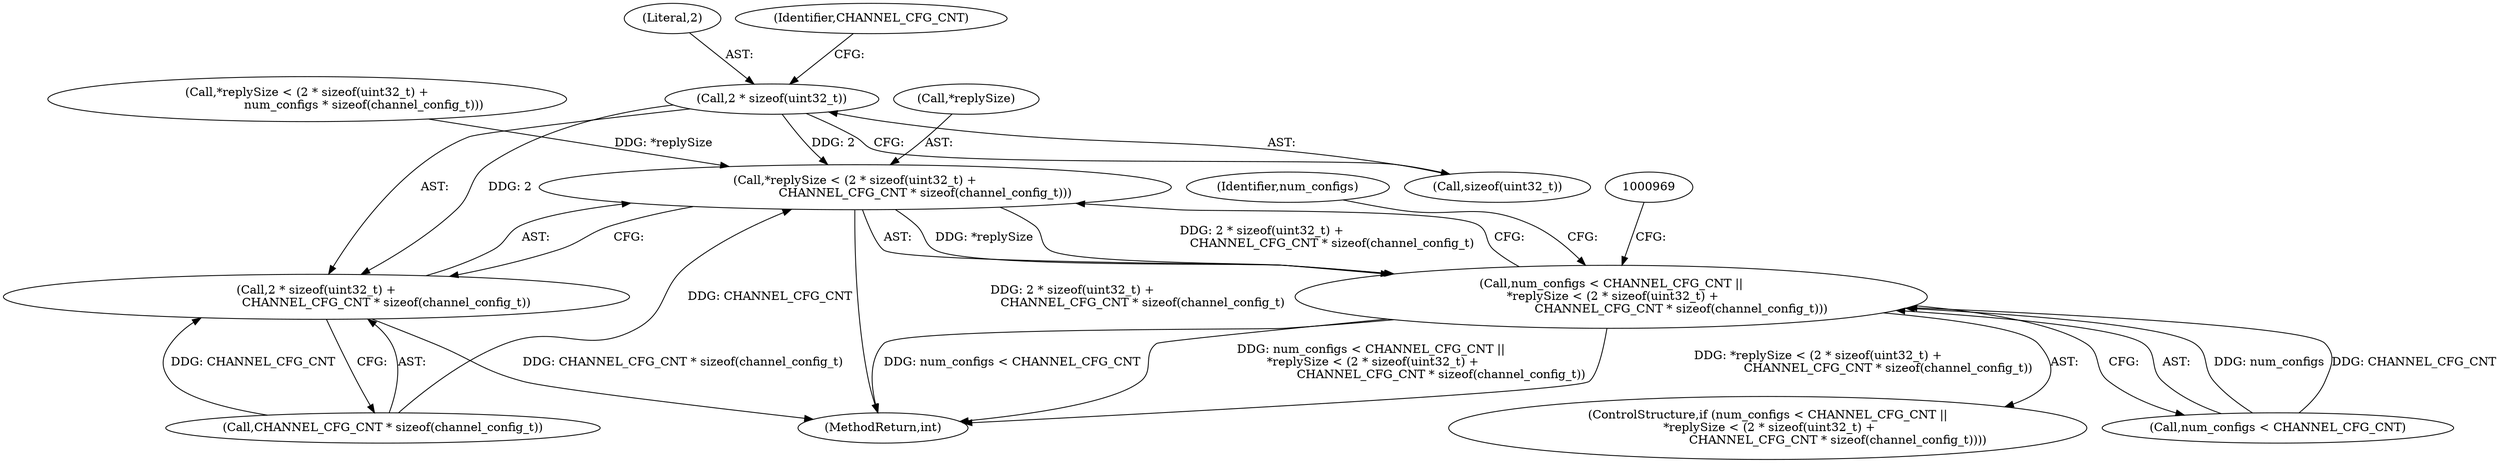 digraph "0_Android_aeea52da00d210587fb3ed895de3d5f2e0264c88_9@API" {
"1000957" [label="(Call,2 * sizeof(uint32_t))"];
"1000953" [label="(Call,*replySize < (2 * sizeof(uint32_t) +\n                                     CHANNEL_CFG_CNT * sizeof(channel_config_t)))"];
"1000949" [label="(Call,num_configs < CHANNEL_CFG_CNT ||\n *replySize < (2 * sizeof(uint32_t) +\n                                     CHANNEL_CFG_CNT * sizeof(channel_config_t)))"];
"1000956" [label="(Call,2 * sizeof(uint32_t) +\n                                     CHANNEL_CFG_CNT * sizeof(channel_config_t))"];
"1000949" [label="(Call,num_configs < CHANNEL_CFG_CNT ||\n *replySize < (2 * sizeof(uint32_t) +\n                                     CHANNEL_CFG_CNT * sizeof(channel_config_t)))"];
"1000950" [label="(Call,num_configs < CHANNEL_CFG_CNT)"];
"1000948" [label="(ControlStructure,if (num_configs < CHANNEL_CFG_CNT ||\n *replySize < (2 * sizeof(uint32_t) +\n                                     CHANNEL_CFG_CNT * sizeof(channel_config_t))))"];
"1000957" [label="(Call,2 * sizeof(uint32_t))"];
"1000958" [label="(Literal,2)"];
"1000956" [label="(Call,2 * sizeof(uint32_t) +\n                                     CHANNEL_CFG_CNT * sizeof(channel_config_t))"];
"1000953" [label="(Call,*replySize < (2 * sizeof(uint32_t) +\n                                     CHANNEL_CFG_CNT * sizeof(channel_config_t)))"];
"1000962" [label="(Identifier,CHANNEL_CFG_CNT)"];
"1000959" [label="(Call,sizeof(uint32_t))"];
"1001295" [label="(MethodReturn,int)"];
"1000976" [label="(Identifier,num_configs)"];
"1000961" [label="(Call,CHANNEL_CFG_CNT * sizeof(channel_config_t))"];
"1000954" [label="(Call,*replySize)"];
"1000920" [label="(Call,*replySize < (2 * sizeof(uint32_t) +\n                              num_configs * sizeof(channel_config_t)))"];
"1000957" -> "1000956"  [label="AST: "];
"1000957" -> "1000959"  [label="CFG: "];
"1000958" -> "1000957"  [label="AST: "];
"1000959" -> "1000957"  [label="AST: "];
"1000962" -> "1000957"  [label="CFG: "];
"1000957" -> "1000953"  [label="DDG: 2"];
"1000957" -> "1000956"  [label="DDG: 2"];
"1000953" -> "1000949"  [label="AST: "];
"1000953" -> "1000956"  [label="CFG: "];
"1000954" -> "1000953"  [label="AST: "];
"1000956" -> "1000953"  [label="AST: "];
"1000949" -> "1000953"  [label="CFG: "];
"1000953" -> "1001295"  [label="DDG: 2 * sizeof(uint32_t) +\n                                     CHANNEL_CFG_CNT * sizeof(channel_config_t)"];
"1000953" -> "1000949"  [label="DDG: *replySize"];
"1000953" -> "1000949"  [label="DDG: 2 * sizeof(uint32_t) +\n                                     CHANNEL_CFG_CNT * sizeof(channel_config_t)"];
"1000920" -> "1000953"  [label="DDG: *replySize"];
"1000961" -> "1000953"  [label="DDG: CHANNEL_CFG_CNT"];
"1000949" -> "1000948"  [label="AST: "];
"1000949" -> "1000950"  [label="CFG: "];
"1000950" -> "1000949"  [label="AST: "];
"1000969" -> "1000949"  [label="CFG: "];
"1000976" -> "1000949"  [label="CFG: "];
"1000949" -> "1001295"  [label="DDG: *replySize < (2 * sizeof(uint32_t) +\n                                     CHANNEL_CFG_CNT * sizeof(channel_config_t))"];
"1000949" -> "1001295"  [label="DDG: num_configs < CHANNEL_CFG_CNT"];
"1000949" -> "1001295"  [label="DDG: num_configs < CHANNEL_CFG_CNT ||\n *replySize < (2 * sizeof(uint32_t) +\n                                     CHANNEL_CFG_CNT * sizeof(channel_config_t))"];
"1000950" -> "1000949"  [label="DDG: num_configs"];
"1000950" -> "1000949"  [label="DDG: CHANNEL_CFG_CNT"];
"1000956" -> "1000961"  [label="CFG: "];
"1000961" -> "1000956"  [label="AST: "];
"1000956" -> "1001295"  [label="DDG: CHANNEL_CFG_CNT * sizeof(channel_config_t)"];
"1000961" -> "1000956"  [label="DDG: CHANNEL_CFG_CNT"];
}
